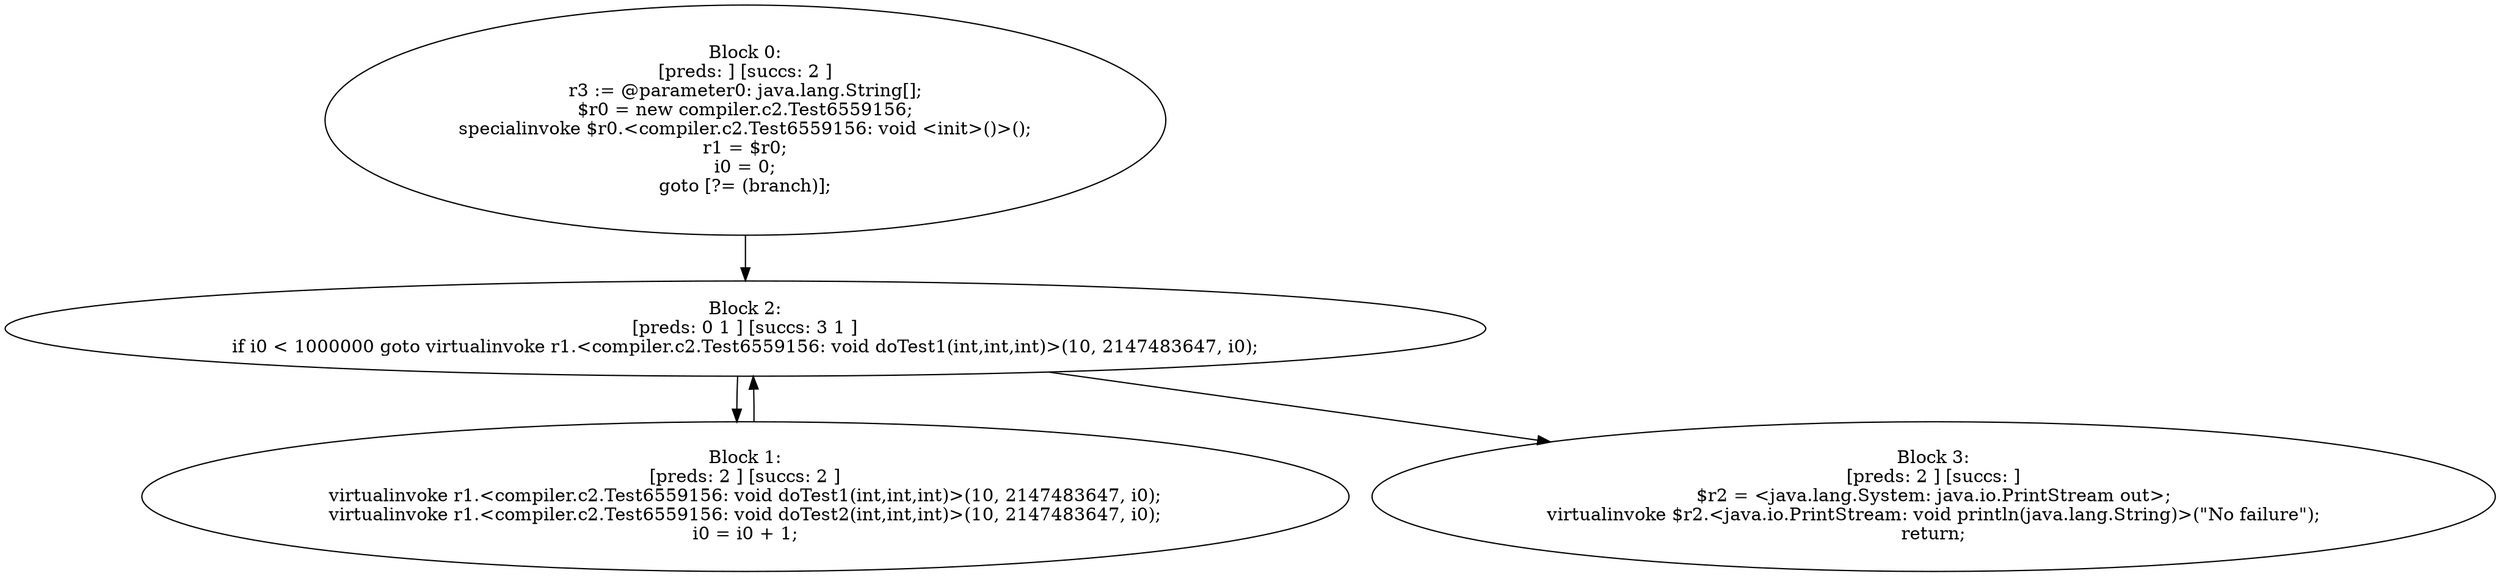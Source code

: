 digraph "unitGraph" {
    "Block 0:
[preds: ] [succs: 2 ]
r3 := @parameter0: java.lang.String[];
$r0 = new compiler.c2.Test6559156;
specialinvoke $r0.<compiler.c2.Test6559156: void <init>()>();
r1 = $r0;
i0 = 0;
goto [?= (branch)];
"
    "Block 1:
[preds: 2 ] [succs: 2 ]
virtualinvoke r1.<compiler.c2.Test6559156: void doTest1(int,int,int)>(10, 2147483647, i0);
virtualinvoke r1.<compiler.c2.Test6559156: void doTest2(int,int,int)>(10, 2147483647, i0);
i0 = i0 + 1;
"
    "Block 2:
[preds: 0 1 ] [succs: 3 1 ]
if i0 < 1000000 goto virtualinvoke r1.<compiler.c2.Test6559156: void doTest1(int,int,int)>(10, 2147483647, i0);
"
    "Block 3:
[preds: 2 ] [succs: ]
$r2 = <java.lang.System: java.io.PrintStream out>;
virtualinvoke $r2.<java.io.PrintStream: void println(java.lang.String)>(\"No failure\");
return;
"
    "Block 0:
[preds: ] [succs: 2 ]
r3 := @parameter0: java.lang.String[];
$r0 = new compiler.c2.Test6559156;
specialinvoke $r0.<compiler.c2.Test6559156: void <init>()>();
r1 = $r0;
i0 = 0;
goto [?= (branch)];
"->"Block 2:
[preds: 0 1 ] [succs: 3 1 ]
if i0 < 1000000 goto virtualinvoke r1.<compiler.c2.Test6559156: void doTest1(int,int,int)>(10, 2147483647, i0);
";
    "Block 1:
[preds: 2 ] [succs: 2 ]
virtualinvoke r1.<compiler.c2.Test6559156: void doTest1(int,int,int)>(10, 2147483647, i0);
virtualinvoke r1.<compiler.c2.Test6559156: void doTest2(int,int,int)>(10, 2147483647, i0);
i0 = i0 + 1;
"->"Block 2:
[preds: 0 1 ] [succs: 3 1 ]
if i0 < 1000000 goto virtualinvoke r1.<compiler.c2.Test6559156: void doTest1(int,int,int)>(10, 2147483647, i0);
";
    "Block 2:
[preds: 0 1 ] [succs: 3 1 ]
if i0 < 1000000 goto virtualinvoke r1.<compiler.c2.Test6559156: void doTest1(int,int,int)>(10, 2147483647, i0);
"->"Block 3:
[preds: 2 ] [succs: ]
$r2 = <java.lang.System: java.io.PrintStream out>;
virtualinvoke $r2.<java.io.PrintStream: void println(java.lang.String)>(\"No failure\");
return;
";
    "Block 2:
[preds: 0 1 ] [succs: 3 1 ]
if i0 < 1000000 goto virtualinvoke r1.<compiler.c2.Test6559156: void doTest1(int,int,int)>(10, 2147483647, i0);
"->"Block 1:
[preds: 2 ] [succs: 2 ]
virtualinvoke r1.<compiler.c2.Test6559156: void doTest1(int,int,int)>(10, 2147483647, i0);
virtualinvoke r1.<compiler.c2.Test6559156: void doTest2(int,int,int)>(10, 2147483647, i0);
i0 = i0 + 1;
";
}
